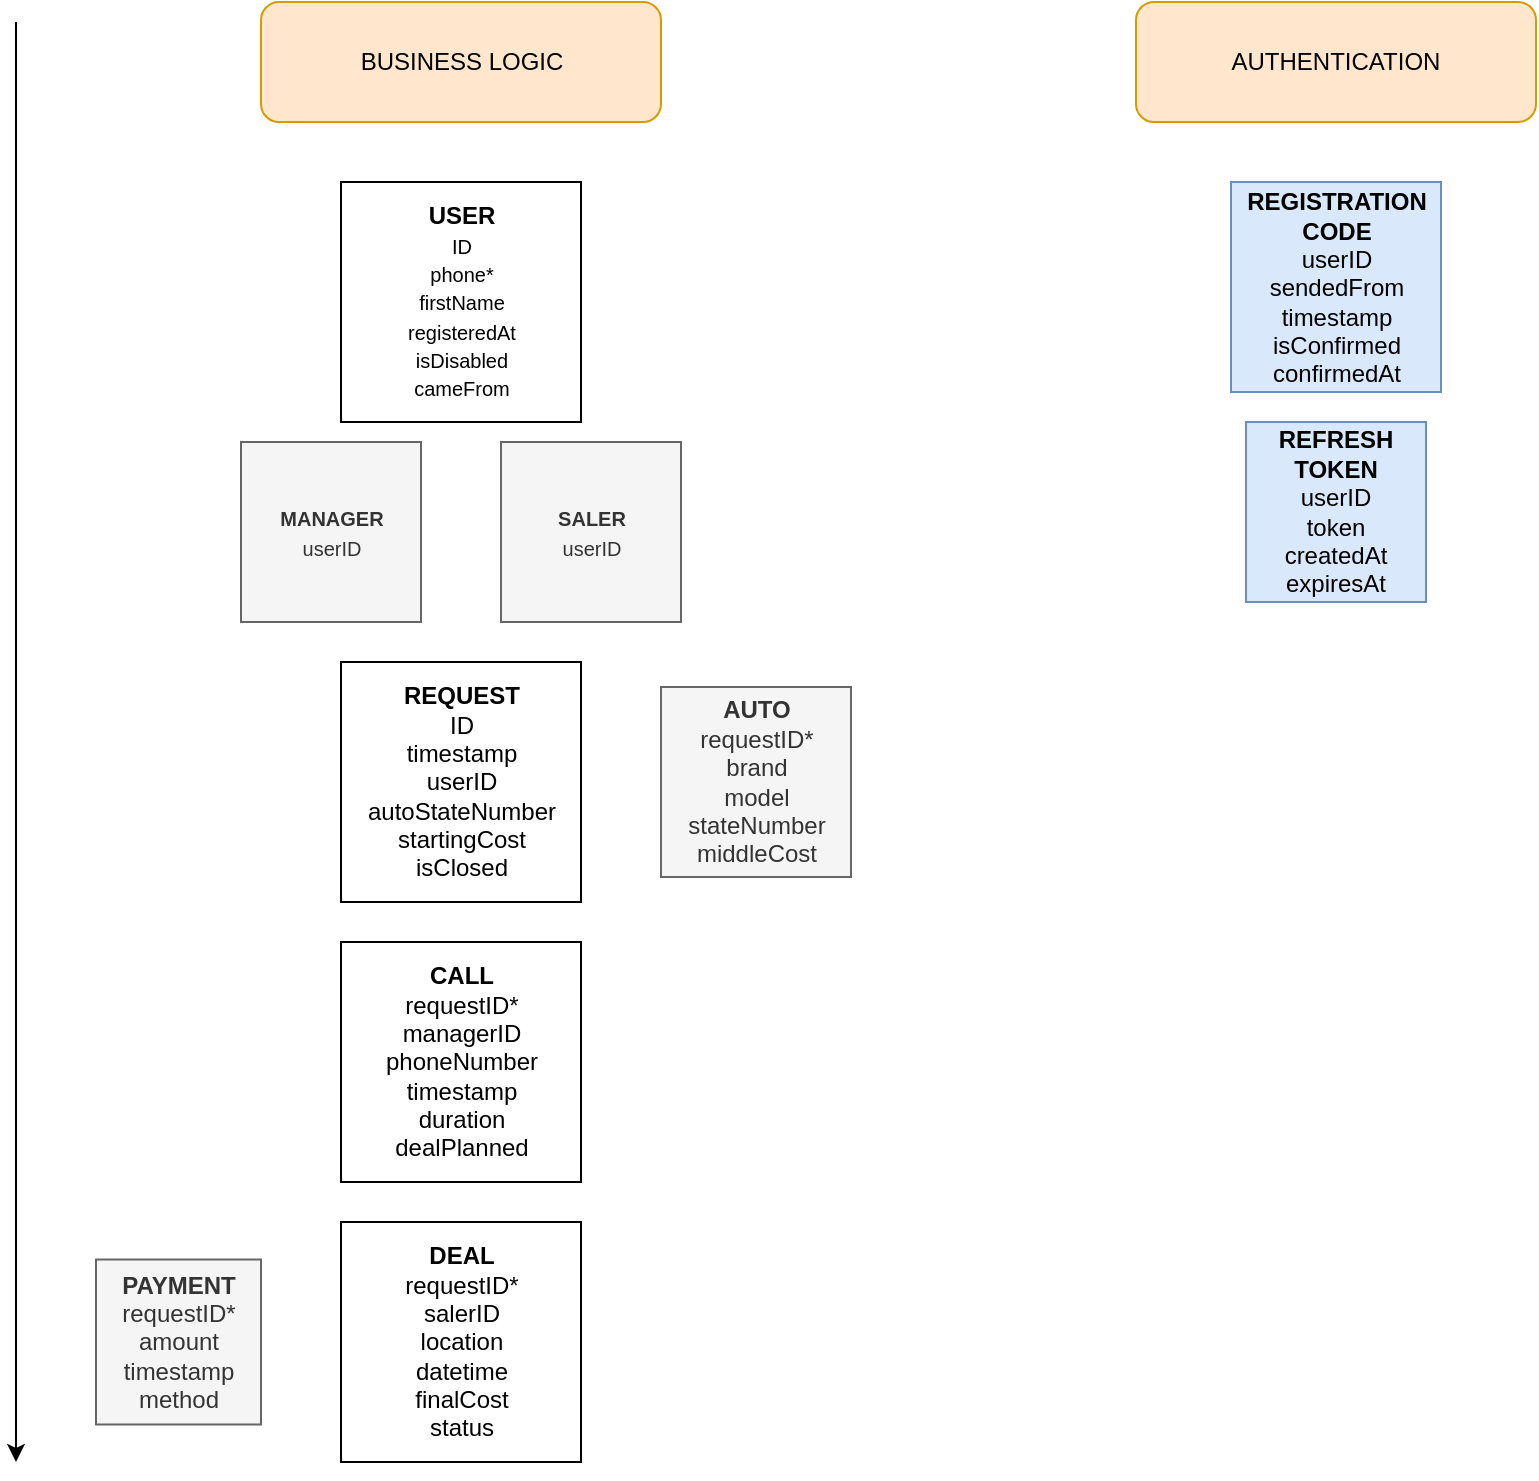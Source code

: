 <mxfile version="21.6.7" type="github">
  <diagram name="Страница — 1" id="nBrP1E0GAgVyJa1ZpKWH">
    <mxGraphModel dx="1603" dy="844" grid="1" gridSize="10" guides="1" tooltips="1" connect="1" arrows="1" fold="1" page="1" pageScale="1" pageWidth="827" pageHeight="1169" math="0" shadow="0">
      <root>
        <mxCell id="0" />
        <mxCell id="1" parent="0" />
        <mxCell id="g8gEgHumIA5f0x8cdPXF-1" value="&lt;b&gt;USER&lt;/b&gt;&lt;br&gt;&lt;font style=&quot;font-size: 10px;&quot;&gt;ID&lt;br&gt;phone*&lt;br&gt;firstName&lt;br&gt;registeredAt&lt;br&gt;isDisabled&lt;br&gt;cameFrom&lt;br&gt;&lt;/font&gt;" style="whiteSpace=wrap;html=1;aspect=fixed;" vertex="1" parent="1">
          <mxGeometry x="202.5" y="120" width="120" height="120" as="geometry" />
        </mxCell>
        <mxCell id="g8gEgHumIA5f0x8cdPXF-9" value="&lt;b&gt;AUTO&lt;/b&gt;&lt;br&gt;requestID*&lt;br&gt;brand&lt;br&gt;model&lt;br&gt;stateNumber&lt;br&gt;middleCost" style="whiteSpace=wrap;html=1;aspect=fixed;fillColor=#f5f5f5;fontColor=#333333;strokeColor=#666666;" vertex="1" parent="1">
          <mxGeometry x="362.5" y="372.5" width="95" height="95" as="geometry" />
        </mxCell>
        <mxCell id="g8gEgHumIA5f0x8cdPXF-10" value="&lt;b&gt;REQUEST&lt;br&gt;&lt;/b&gt;ID&lt;br&gt;timestamp&lt;br&gt;userID&lt;br&gt;autoStateNumber&lt;br&gt;startingCost&lt;br&gt;isClosed" style="whiteSpace=wrap;html=1;aspect=fixed;container=1;" vertex="1" parent="1">
          <mxGeometry x="202.5" y="360" width="120" height="120" as="geometry">
            <mxRectangle x="202.5" y="360" width="130" height="110" as="alternateBounds" />
          </mxGeometry>
        </mxCell>
        <mxCell id="g8gEgHumIA5f0x8cdPXF-17" value="&lt;b&gt;CALL&lt;br&gt;&lt;/b&gt;requestID*&lt;br&gt;managerID&lt;br&gt;phoneNumber&lt;br&gt;timestamp&lt;br&gt;duration&lt;br&gt;dealPlanned" style="whiteSpace=wrap;html=1;aspect=fixed;" vertex="1" parent="1">
          <mxGeometry x="202.5" y="500" width="120" height="120" as="geometry" />
        </mxCell>
        <mxCell id="g8gEgHumIA5f0x8cdPXF-20" value="&lt;b&gt;DEAL&lt;/b&gt;&lt;br&gt;requestID*&lt;br&gt;salerID&lt;br&gt;location&lt;br&gt;datetime&lt;br&gt;finalCost&lt;br&gt;status" style="whiteSpace=wrap;html=1;aspect=fixed;" vertex="1" parent="1">
          <mxGeometry x="202.5" y="640" width="120" height="120" as="geometry" />
        </mxCell>
        <mxCell id="g8gEgHumIA5f0x8cdPXF-23" value="&lt;font style=&quot;font-size: 10px;&quot;&gt;&lt;b&gt;MANAGER&lt;br&gt;&lt;/b&gt;userID&lt;br&gt;&lt;/font&gt;" style="whiteSpace=wrap;html=1;aspect=fixed;fillColor=#f5f5f5;strokeColor=#666666;fontColor=#333333;" vertex="1" parent="1">
          <mxGeometry x="152.5" y="250" width="90" height="90" as="geometry" />
        </mxCell>
        <mxCell id="g8gEgHumIA5f0x8cdPXF-24" value="&lt;font style=&quot;font-size: 10px;&quot;&gt;&lt;b&gt;SALER&lt;br&gt;&lt;/b&gt;userID&lt;br&gt;&lt;/font&gt;" style="whiteSpace=wrap;html=1;aspect=fixed;fillColor=#f5f5f5;strokeColor=#666666;fontColor=#333333;" vertex="1" parent="1">
          <mxGeometry x="282.5" y="250" width="90" height="90" as="geometry" />
        </mxCell>
        <mxCell id="g8gEgHumIA5f0x8cdPXF-29" value="&lt;b&gt;PAYMENT&lt;br&gt;&lt;/b&gt;requestID*&lt;br&gt;amount&lt;br&gt;timestamp&lt;br&gt;method" style="whiteSpace=wrap;html=1;aspect=fixed;fillColor=#f5f5f5;fontColor=#333333;strokeColor=#666666;" vertex="1" parent="1">
          <mxGeometry x="80" y="658.75" width="82.5" height="82.5" as="geometry" />
        </mxCell>
        <mxCell id="g8gEgHumIA5f0x8cdPXF-31" value="BUSINESS LOGIC" style="rounded=1;whiteSpace=wrap;html=1;fillColor=#ffe6cc;strokeColor=#d79b00;" vertex="1" parent="1">
          <mxGeometry x="162.5" y="30" width="200" height="60" as="geometry" />
        </mxCell>
        <mxCell id="g8gEgHumIA5f0x8cdPXF-35" value="" style="endArrow=classic;html=1;rounded=0;" edge="1" parent="1">
          <mxGeometry width="50" height="50" relative="1" as="geometry">
            <mxPoint x="40" y="40" as="sourcePoint" />
            <mxPoint x="40" y="760" as="targetPoint" />
          </mxGeometry>
        </mxCell>
        <mxCell id="g8gEgHumIA5f0x8cdPXF-49" value="&lt;b&gt;REGISTRATION&lt;/b&gt;&lt;br&gt;&lt;b&gt;CODE&lt;/b&gt;&lt;br&gt;userID&lt;br&gt;sendedFrom&lt;br&gt;timestamp&lt;br&gt;isConfirmed&lt;br&gt;confirmedAt" style="whiteSpace=wrap;html=1;aspect=fixed;fillColor=#dae8fc;strokeColor=#6c8ebf;" vertex="1" parent="1">
          <mxGeometry x="647.5" y="120" width="105" height="105" as="geometry" />
        </mxCell>
        <mxCell id="g8gEgHumIA5f0x8cdPXF-50" value="&lt;b&gt;REFRESH&lt;/b&gt;&lt;br&gt;&lt;b&gt;TOKEN&lt;/b&gt;&lt;br&gt;userID&lt;br&gt;token&lt;br&gt;createdAt&lt;br&gt;expiresAt" style="whiteSpace=wrap;html=1;aspect=fixed;fillColor=#dae8fc;strokeColor=#6c8ebf;" vertex="1" parent="1">
          <mxGeometry x="655" y="240" width="90" height="90" as="geometry" />
        </mxCell>
        <mxCell id="g8gEgHumIA5f0x8cdPXF-51" value="AUTHENTICATION" style="rounded=1;whiteSpace=wrap;html=1;fillColor=#ffe6cc;strokeColor=#d79b00;" vertex="1" parent="1">
          <mxGeometry x="600" y="30" width="200" height="60" as="geometry" />
        </mxCell>
      </root>
    </mxGraphModel>
  </diagram>
</mxfile>
